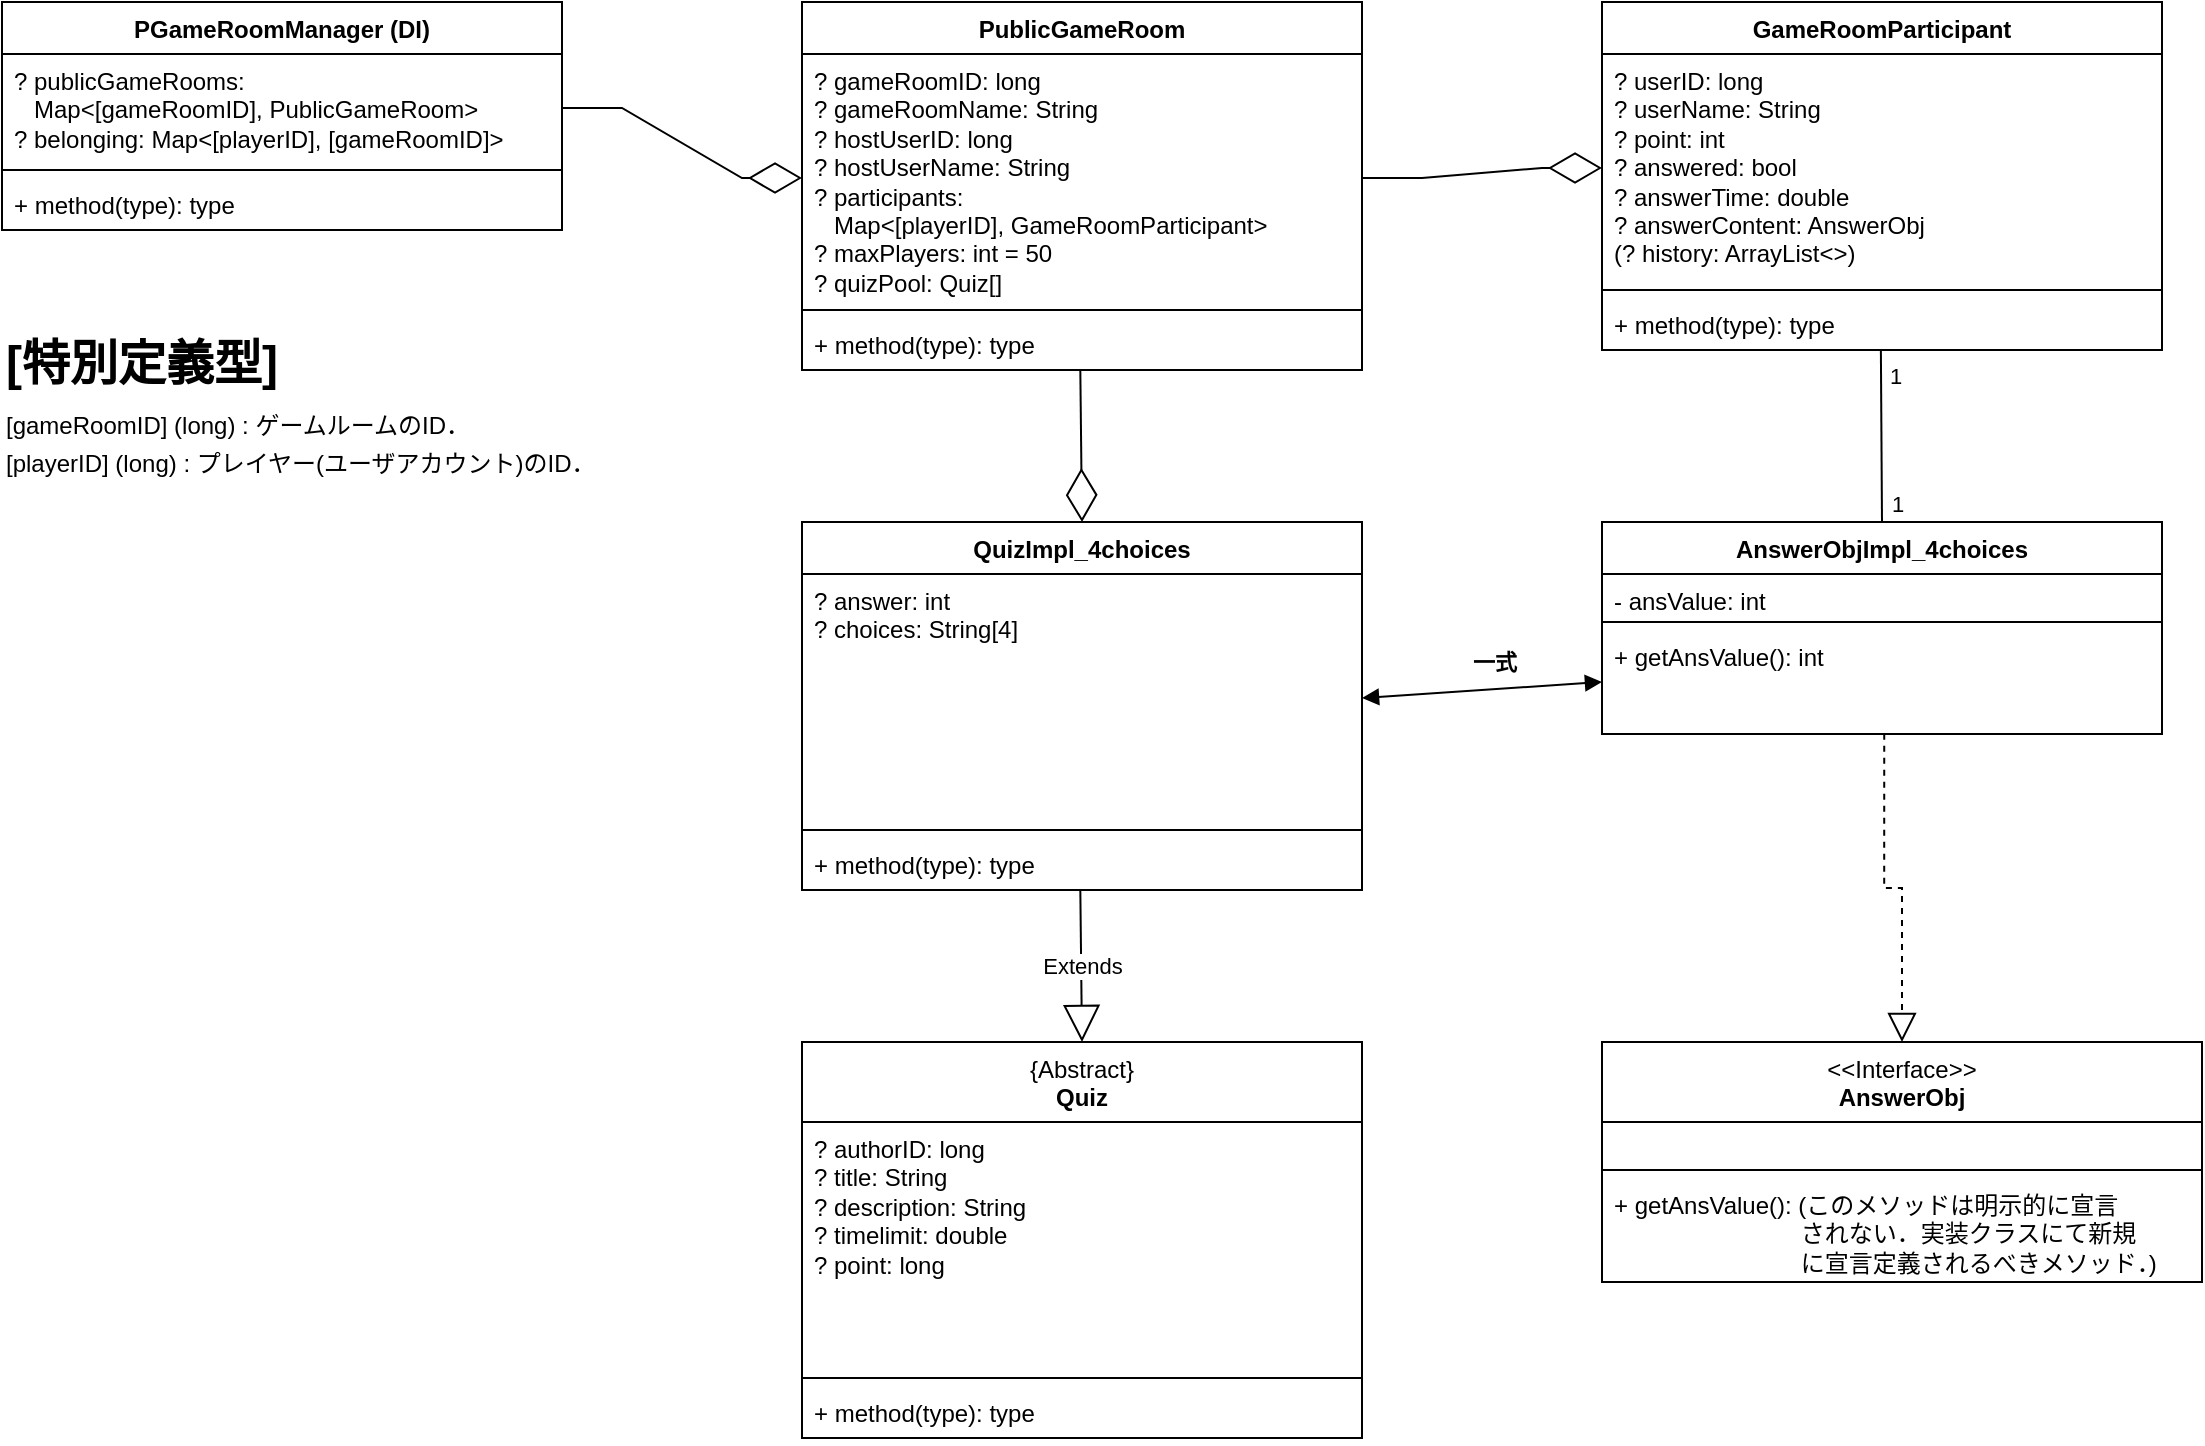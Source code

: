 <mxfile version="25.0.2">
  <diagram id="R2lEEEUBdFMjLlhIrx00" name="Page-1">
    <mxGraphModel dx="1202" dy="696" grid="1" gridSize="10" guides="1" tooltips="1" connect="1" arrows="1" fold="1" page="1" pageScale="1" pageWidth="850" pageHeight="1100" math="0" shadow="0" extFonts="Permanent Marker^https://fonts.googleapis.com/css?family=Permanent+Marker">
      <root>
        <mxCell id="0" />
        <mxCell id="1" parent="0" />
        <mxCell id="P38OSJ2cjVZlPIJOjbsQ-1" value="PGameRoomManager (DI)" style="swimlane;fontStyle=1;align=center;verticalAlign=top;childLayout=stackLayout;horizontal=1;startSize=26;horizontalStack=0;resizeParent=1;resizeParentMax=0;resizeLast=0;collapsible=1;marginBottom=0;whiteSpace=wrap;html=1;" parent="1" vertex="1">
          <mxGeometry x="40" y="40" width="280" height="114" as="geometry" />
        </mxCell>
        <mxCell id="P38OSJ2cjVZlPIJOjbsQ-2" value="? publicGameRooms:&amp;nbsp;&lt;div&gt;&amp;nbsp; &amp;nbsp;Map&amp;lt;[gameRoomID], PublicGameRoom&amp;gt;&lt;div&gt;? belonging: Map&amp;lt;[playerID], [gameRoomID]&amp;gt;&lt;/div&gt;&lt;/div&gt;" style="text;strokeColor=none;fillColor=none;align=left;verticalAlign=top;spacingLeft=4;spacingRight=4;overflow=hidden;rotatable=0;points=[[0,0.5],[1,0.5]];portConstraint=eastwest;whiteSpace=wrap;html=1;" parent="P38OSJ2cjVZlPIJOjbsQ-1" vertex="1">
          <mxGeometry y="26" width="280" height="54" as="geometry" />
        </mxCell>
        <mxCell id="P38OSJ2cjVZlPIJOjbsQ-3" value="" style="line;strokeWidth=1;fillColor=none;align=left;verticalAlign=middle;spacingTop=-1;spacingLeft=3;spacingRight=3;rotatable=0;labelPosition=right;points=[];portConstraint=eastwest;strokeColor=inherit;" parent="P38OSJ2cjVZlPIJOjbsQ-1" vertex="1">
          <mxGeometry y="80" width="280" height="8" as="geometry" />
        </mxCell>
        <mxCell id="P38OSJ2cjVZlPIJOjbsQ-4" value="+ method(type): type" style="text;strokeColor=none;fillColor=none;align=left;verticalAlign=top;spacingLeft=4;spacingRight=4;overflow=hidden;rotatable=0;points=[[0,0.5],[1,0.5]];portConstraint=eastwest;whiteSpace=wrap;html=1;" parent="P38OSJ2cjVZlPIJOjbsQ-1" vertex="1">
          <mxGeometry y="88" width="280" height="26" as="geometry" />
        </mxCell>
        <mxCell id="P38OSJ2cjVZlPIJOjbsQ-5" value="PublicGameRoom" style="swimlane;fontStyle=1;align=center;verticalAlign=top;childLayout=stackLayout;horizontal=1;startSize=26;horizontalStack=0;resizeParent=1;resizeParentMax=0;resizeLast=0;collapsible=1;marginBottom=0;whiteSpace=wrap;html=1;" parent="1" vertex="1">
          <mxGeometry x="440" y="40" width="280" height="184" as="geometry" />
        </mxCell>
        <mxCell id="P38OSJ2cjVZlPIJOjbsQ-6" value="? gameRoomID: long&lt;br&gt;? gameRoomName: String&lt;br&gt;? hostUserID: long&lt;div&gt;? hostUserName: String&lt;br&gt;? participants:&amp;nbsp;&lt;div&gt;&amp;nbsp; &amp;nbsp;Map&amp;lt;[playerID], GameRoomParticipant&amp;gt;&lt;br&gt;? maxPlayers: int = 50&lt;div&gt;? quizPool: Quiz[]&lt;br&gt;&lt;/div&gt;&lt;div&gt;…&lt;/div&gt;&lt;/div&gt;&lt;/div&gt;" style="text;strokeColor=none;fillColor=none;align=left;verticalAlign=top;spacingLeft=4;spacingRight=4;overflow=hidden;rotatable=0;points=[[0,0.5],[1,0.5]];portConstraint=eastwest;whiteSpace=wrap;html=1;" parent="P38OSJ2cjVZlPIJOjbsQ-5" vertex="1">
          <mxGeometry y="26" width="280" height="124" as="geometry" />
        </mxCell>
        <mxCell id="P38OSJ2cjVZlPIJOjbsQ-7" value="" style="line;strokeWidth=1;fillColor=none;align=left;verticalAlign=middle;spacingTop=-1;spacingLeft=3;spacingRight=3;rotatable=0;labelPosition=right;points=[];portConstraint=eastwest;strokeColor=inherit;" parent="P38OSJ2cjVZlPIJOjbsQ-5" vertex="1">
          <mxGeometry y="150" width="280" height="8" as="geometry" />
        </mxCell>
        <mxCell id="P38OSJ2cjVZlPIJOjbsQ-8" value="+ method(type): type" style="text;strokeColor=none;fillColor=none;align=left;verticalAlign=top;spacingLeft=4;spacingRight=4;overflow=hidden;rotatable=0;points=[[0,0.5],[1,0.5]];portConstraint=eastwest;whiteSpace=wrap;html=1;" parent="P38OSJ2cjVZlPIJOjbsQ-5" vertex="1">
          <mxGeometry y="158" width="280" height="26" as="geometry" />
        </mxCell>
        <mxCell id="P38OSJ2cjVZlPIJOjbsQ-9" value="" style="endArrow=diamondThin;endFill=0;endSize=24;html=1;rounded=0;exitX=1;exitY=0.5;exitDx=0;exitDy=0;entryX=0;entryY=0.5;entryDx=0;entryDy=0;edgeStyle=entityRelationEdgeStyle;elbow=vertical;" parent="1" source="P38OSJ2cjVZlPIJOjbsQ-2" target="P38OSJ2cjVZlPIJOjbsQ-6" edge="1">
          <mxGeometry width="160" relative="1" as="geometry">
            <mxPoint x="160" y="190" as="sourcePoint" />
            <mxPoint x="320" y="190" as="targetPoint" />
          </mxGeometry>
        </mxCell>
        <mxCell id="P38OSJ2cjVZlPIJOjbsQ-10" value="GameRoomParticipant" style="swimlane;fontStyle=1;align=center;verticalAlign=top;childLayout=stackLayout;horizontal=1;startSize=26;horizontalStack=0;resizeParent=1;resizeParentMax=0;resizeLast=0;collapsible=1;marginBottom=0;whiteSpace=wrap;html=1;" parent="1" vertex="1">
          <mxGeometry x="840" y="40" width="280" height="174" as="geometry" />
        </mxCell>
        <mxCell id="P38OSJ2cjVZlPIJOjbsQ-11" value="? userID: long&lt;div&gt;? userName: String&lt;/div&gt;&lt;div&gt;? point: int&lt;/div&gt;&lt;div&gt;? answered: bool&lt;/div&gt;&lt;div&gt;? answerTime: double&lt;/div&gt;&lt;div&gt;? answerContent: AnswerObj&lt;/div&gt;&lt;div&gt;(? history: ArrayList&amp;lt;&amp;gt;)&lt;/div&gt;&lt;div&gt;&lt;br&gt;&lt;/div&gt;" style="text;strokeColor=none;fillColor=none;align=left;verticalAlign=top;spacingLeft=4;spacingRight=4;overflow=hidden;rotatable=0;points=[[0,0.5],[1,0.5]];portConstraint=eastwest;whiteSpace=wrap;html=1;" parent="P38OSJ2cjVZlPIJOjbsQ-10" vertex="1">
          <mxGeometry y="26" width="280" height="114" as="geometry" />
        </mxCell>
        <mxCell id="P38OSJ2cjVZlPIJOjbsQ-12" value="" style="line;strokeWidth=1;fillColor=none;align=left;verticalAlign=middle;spacingTop=-1;spacingLeft=3;spacingRight=3;rotatable=0;labelPosition=right;points=[];portConstraint=eastwest;strokeColor=inherit;" parent="P38OSJ2cjVZlPIJOjbsQ-10" vertex="1">
          <mxGeometry y="140" width="280" height="8" as="geometry" />
        </mxCell>
        <mxCell id="P38OSJ2cjVZlPIJOjbsQ-13" value="+ method(type): type" style="text;strokeColor=none;fillColor=none;align=left;verticalAlign=top;spacingLeft=4;spacingRight=4;overflow=hidden;rotatable=0;points=[[0,0.5],[1,0.5]];portConstraint=eastwest;whiteSpace=wrap;html=1;" parent="P38OSJ2cjVZlPIJOjbsQ-10" vertex="1">
          <mxGeometry y="148" width="280" height="26" as="geometry" />
        </mxCell>
        <mxCell id="P38OSJ2cjVZlPIJOjbsQ-14" value="" style="endArrow=diamondThin;endFill=0;endSize=24;html=1;rounded=0;exitX=1;exitY=0.5;exitDx=0;exitDy=0;entryX=0;entryY=0.5;entryDx=0;entryDy=0;edgeStyle=entityRelationEdgeStyle;" parent="1" source="P38OSJ2cjVZlPIJOjbsQ-6" target="P38OSJ2cjVZlPIJOjbsQ-11" edge="1">
          <mxGeometry width="160" relative="1" as="geometry">
            <mxPoint x="721" y="114" as="sourcePoint" />
            <mxPoint x="840" y="110" as="targetPoint" />
          </mxGeometry>
        </mxCell>
        <mxCell id="mn5NOHn23sW6js578f2l-1" value="QuizImpl_4choices" style="swimlane;fontStyle=1;align=center;verticalAlign=top;childLayout=stackLayout;horizontal=1;startSize=26;horizontalStack=0;resizeParent=1;resizeParentMax=0;resizeLast=0;collapsible=1;marginBottom=0;whiteSpace=wrap;html=1;" parent="1" vertex="1">
          <mxGeometry x="440" y="300" width="280" height="184" as="geometry" />
        </mxCell>
        <mxCell id="mn5NOHn23sW6js578f2l-2" value="? answer: int&lt;div&gt;? choices: String[4]&amp;nbsp;&lt;/div&gt;" style="text;strokeColor=none;fillColor=none;align=left;verticalAlign=top;spacingLeft=4;spacingRight=4;overflow=hidden;rotatable=0;points=[[0,0.5],[1,0.5]];portConstraint=eastwest;whiteSpace=wrap;html=1;" parent="mn5NOHn23sW6js578f2l-1" vertex="1">
          <mxGeometry y="26" width="280" height="124" as="geometry" />
        </mxCell>
        <mxCell id="mn5NOHn23sW6js578f2l-3" value="" style="line;strokeWidth=1;fillColor=none;align=left;verticalAlign=middle;spacingTop=-1;spacingLeft=3;spacingRight=3;rotatable=0;labelPosition=right;points=[];portConstraint=eastwest;strokeColor=inherit;" parent="mn5NOHn23sW6js578f2l-1" vertex="1">
          <mxGeometry y="150" width="280" height="8" as="geometry" />
        </mxCell>
        <mxCell id="mn5NOHn23sW6js578f2l-4" value="+ method(type): type" style="text;strokeColor=none;fillColor=none;align=left;verticalAlign=top;spacingLeft=4;spacingRight=4;overflow=hidden;rotatable=0;points=[[0,0.5],[1,0.5]];portConstraint=eastwest;whiteSpace=wrap;html=1;" parent="mn5NOHn23sW6js578f2l-1" vertex="1">
          <mxGeometry y="158" width="280" height="26" as="geometry" />
        </mxCell>
        <mxCell id="mn5NOHn23sW6js578f2l-5" value="&lt;div&gt;&lt;span style=&quot;font-weight: normal;&quot;&gt;{Abstract}&lt;/span&gt;&lt;/div&gt;Quiz" style="swimlane;fontStyle=1;align=center;verticalAlign=top;childLayout=stackLayout;horizontal=1;startSize=40;horizontalStack=0;resizeParent=1;resizeParentMax=0;resizeLast=0;collapsible=1;marginBottom=0;whiteSpace=wrap;html=1;" parent="1" vertex="1">
          <mxGeometry x="440" y="560" width="280" height="198" as="geometry" />
        </mxCell>
        <mxCell id="mn5NOHn23sW6js578f2l-6" value="&lt;div&gt;? authorID: long&lt;br&gt;&lt;/div&gt;? title: String&lt;div&gt;? description: String&lt;/div&gt;&lt;div&gt;? timelimit: double&lt;/div&gt;&lt;div&gt;? point: long&lt;/div&gt;&lt;div&gt;&lt;br&gt;&lt;/div&gt;" style="text;strokeColor=none;fillColor=none;align=left;verticalAlign=top;spacingLeft=4;spacingRight=4;overflow=hidden;rotatable=0;points=[[0,0.5],[1,0.5]];portConstraint=eastwest;whiteSpace=wrap;html=1;" parent="mn5NOHn23sW6js578f2l-5" vertex="1">
          <mxGeometry y="40" width="280" height="124" as="geometry" />
        </mxCell>
        <mxCell id="mn5NOHn23sW6js578f2l-7" value="" style="line;strokeWidth=1;fillColor=none;align=left;verticalAlign=middle;spacingTop=-1;spacingLeft=3;spacingRight=3;rotatable=0;labelPosition=right;points=[];portConstraint=eastwest;strokeColor=inherit;" parent="mn5NOHn23sW6js578f2l-5" vertex="1">
          <mxGeometry y="164" width="280" height="8" as="geometry" />
        </mxCell>
        <mxCell id="mn5NOHn23sW6js578f2l-8" value="+ method(type): type" style="text;strokeColor=none;fillColor=none;align=left;verticalAlign=top;spacingLeft=4;spacingRight=4;overflow=hidden;rotatable=0;points=[[0,0.5],[1,0.5]];portConstraint=eastwest;whiteSpace=wrap;html=1;" parent="mn5NOHn23sW6js578f2l-5" vertex="1">
          <mxGeometry y="172" width="280" height="26" as="geometry" />
        </mxCell>
        <mxCell id="mn5NOHn23sW6js578f2l-9" value="" style="endArrow=diamondThin;endFill=0;endSize=24;html=1;rounded=0;entryX=0.5;entryY=0;entryDx=0;entryDy=0;elbow=vertical;exitX=0.497;exitY=1.005;exitDx=0;exitDy=0;exitPerimeter=0;" parent="1" source="P38OSJ2cjVZlPIJOjbsQ-8" target="mn5NOHn23sW6js578f2l-1" edge="1">
          <mxGeometry width="160" relative="1" as="geometry">
            <mxPoint x="550" y="300" as="sourcePoint" />
            <mxPoint x="430" y="188" as="targetPoint" />
          </mxGeometry>
        </mxCell>
        <mxCell id="mn5NOHn23sW6js578f2l-10" value="Extends" style="endArrow=block;endSize=16;endFill=0;html=1;rounded=0;entryX=0.5;entryY=0;entryDx=0;entryDy=0;exitX=0.497;exitY=0.997;exitDx=0;exitDy=0;exitPerimeter=0;" parent="1" source="mn5NOHn23sW6js578f2l-4" target="mn5NOHn23sW6js578f2l-5" edge="1">
          <mxGeometry width="160" relative="1" as="geometry">
            <mxPoint x="580" y="500" as="sourcePoint" />
            <mxPoint x="660" y="420" as="targetPoint" />
          </mxGeometry>
        </mxCell>
        <mxCell id="Cd2iuIT0PsJbUTdYUt0L-1" value="&lt;h1 style=&quot;margin-top: 0px;&quot;&gt;[特別定義型]&lt;/h1&gt;&lt;p style=&quot;line-height: 0%;&quot;&gt;[gameRoomID] (long) : ゲームルームのID．&lt;/p&gt;&lt;p&gt;[playerID] (long) : プレイヤー(ユーザアカウント)のID．&lt;/p&gt;" style="text;html=1;whiteSpace=wrap;overflow=hidden;rounded=0;" vertex="1" parent="1">
          <mxGeometry x="40" y="200" width="320" height="120" as="geometry" />
        </mxCell>
        <mxCell id="Cd2iuIT0PsJbUTdYUt0L-2" value="&lt;div&gt;&lt;span style=&quot;font-weight: 400;&quot;&gt;&amp;lt;&amp;lt;Interface&amp;gt;&amp;gt;&lt;/span&gt;&lt;/div&gt;AnswerObj" style="swimlane;fontStyle=1;align=center;verticalAlign=top;childLayout=stackLayout;horizontal=1;startSize=40;horizontalStack=0;resizeParent=1;resizeParentMax=0;resizeLast=0;collapsible=1;marginBottom=0;whiteSpace=wrap;html=1;" vertex="1" parent="1">
          <mxGeometry x="840" y="560" width="300" height="120" as="geometry" />
        </mxCell>
        <mxCell id="Cd2iuIT0PsJbUTdYUt0L-3" value="&lt;div&gt;&amp;nbsp;&lt;/div&gt;" style="text;strokeColor=none;fillColor=none;align=left;verticalAlign=top;spacingLeft=4;spacingRight=4;overflow=hidden;rotatable=0;points=[[0,0.5],[1,0.5]];portConstraint=eastwest;whiteSpace=wrap;html=1;" vertex="1" parent="Cd2iuIT0PsJbUTdYUt0L-2">
          <mxGeometry y="40" width="300" height="20" as="geometry" />
        </mxCell>
        <mxCell id="Cd2iuIT0PsJbUTdYUt0L-4" value="" style="line;strokeWidth=1;fillColor=none;align=left;verticalAlign=middle;spacingTop=-1;spacingLeft=3;spacingRight=3;rotatable=0;labelPosition=right;points=[];portConstraint=eastwest;strokeColor=inherit;" vertex="1" parent="Cd2iuIT0PsJbUTdYUt0L-2">
          <mxGeometry y="60" width="300" height="8" as="geometry" />
        </mxCell>
        <mxCell id="Cd2iuIT0PsJbUTdYUt0L-5" value="+ getAnsValue(): (このメソッドは明示的に宣言&lt;div&gt;&lt;span style=&quot;white-space: pre;&quot;&gt;&#x9;&lt;/span&gt;&lt;span style=&quot;white-space: pre;&quot;&gt;&#x9;&lt;/span&gt;&lt;span style=&quot;white-space: pre;&quot;&gt;&#x9;&lt;/span&gt;&amp;nbsp; &amp;nbsp; され&lt;span style=&quot;background-color: initial;&quot;&gt;ない．実装クラスにて新規&lt;/span&gt;&lt;/div&gt;&lt;div&gt;&lt;span style=&quot;background-color: initial;&quot;&gt;&lt;span style=&quot;white-space: pre;&quot;&gt;&#x9;&lt;/span&gt;&lt;span style=&quot;white-space: pre;&quot;&gt;&#x9;&lt;/span&gt;&lt;span style=&quot;white-space: pre;&quot;&gt;&#x9;&lt;/span&gt;&amp;nbsp; &amp;nbsp; に宣言&lt;/span&gt;&lt;span style=&quot;background-color: initial;&quot;&gt;定義されるべきメソッド．)&lt;/span&gt;&lt;/div&gt;" style="text;strokeColor=none;fillColor=none;align=left;verticalAlign=top;spacingLeft=4;spacingRight=4;overflow=hidden;rotatable=0;points=[[0,0.5],[1,0.5]];portConstraint=eastwest;whiteSpace=wrap;html=1;" vertex="1" parent="Cd2iuIT0PsJbUTdYUt0L-2">
          <mxGeometry y="68" width="300" height="52" as="geometry" />
        </mxCell>
        <mxCell id="Cd2iuIT0PsJbUTdYUt0L-6" value="&lt;div&gt;&lt;span style=&quot;background-color: initial;&quot;&gt;AnswerObjImpl_4choices&lt;/span&gt;&lt;br&gt;&lt;/div&gt;" style="swimlane;fontStyle=1;align=center;verticalAlign=top;childLayout=stackLayout;horizontal=1;startSize=26;horizontalStack=0;resizeParent=1;resizeParentMax=0;resizeLast=0;collapsible=1;marginBottom=0;whiteSpace=wrap;html=1;" vertex="1" parent="1">
          <mxGeometry x="840" y="300" width="280" height="106" as="geometry" />
        </mxCell>
        <mxCell id="Cd2iuIT0PsJbUTdYUt0L-7" value="&lt;div&gt;- ansValue: int&lt;/div&gt;" style="text;strokeColor=none;fillColor=none;align=left;verticalAlign=top;spacingLeft=4;spacingRight=4;overflow=hidden;rotatable=0;points=[[0,0.5],[1,0.5]];portConstraint=eastwest;whiteSpace=wrap;html=1;" vertex="1" parent="Cd2iuIT0PsJbUTdYUt0L-6">
          <mxGeometry y="26" width="280" height="20" as="geometry" />
        </mxCell>
        <mxCell id="Cd2iuIT0PsJbUTdYUt0L-8" value="" style="line;strokeWidth=1;fillColor=none;align=left;verticalAlign=middle;spacingTop=-1;spacingLeft=3;spacingRight=3;rotatable=0;labelPosition=right;points=[];portConstraint=eastwest;strokeColor=inherit;" vertex="1" parent="Cd2iuIT0PsJbUTdYUt0L-6">
          <mxGeometry y="46" width="280" height="8" as="geometry" />
        </mxCell>
        <mxCell id="Cd2iuIT0PsJbUTdYUt0L-9" value="+ getAnsValue(): int" style="text;strokeColor=none;fillColor=none;align=left;verticalAlign=top;spacingLeft=4;spacingRight=4;overflow=hidden;rotatable=0;points=[[0,0.5],[1,0.5]];portConstraint=eastwest;whiteSpace=wrap;html=1;" vertex="1" parent="Cd2iuIT0PsJbUTdYUt0L-6">
          <mxGeometry y="54" width="280" height="52" as="geometry" />
        </mxCell>
        <mxCell id="Cd2iuIT0PsJbUTdYUt0L-11" value="" style="endArrow=block;dashed=1;endFill=0;endSize=12;html=1;rounded=0;entryX=0.5;entryY=0;entryDx=0;entryDy=0;exitX=0.504;exitY=0.997;exitDx=0;exitDy=0;exitPerimeter=0;edgeStyle=orthogonalEdgeStyle;" edge="1" parent="1" source="Cd2iuIT0PsJbUTdYUt0L-9" target="Cd2iuIT0PsJbUTdYUt0L-2">
          <mxGeometry width="160" relative="1" as="geometry">
            <mxPoint x="850" y="460" as="sourcePoint" />
            <mxPoint x="990" y="520" as="targetPoint" />
          </mxGeometry>
        </mxCell>
        <mxCell id="Cd2iuIT0PsJbUTdYUt0L-13" value="" style="endArrow=block;startArrow=block;endFill=1;startFill=1;html=1;rounded=0;exitX=1;exitY=0.5;exitDx=0;exitDy=0;entryX=0;entryY=0.5;entryDx=0;entryDy=0;" edge="1" parent="1" source="mn5NOHn23sW6js578f2l-2" target="Cd2iuIT0PsJbUTdYUt0L-9">
          <mxGeometry width="160" relative="1" as="geometry">
            <mxPoint x="850" y="280" as="sourcePoint" />
            <mxPoint x="1010" y="280" as="targetPoint" />
          </mxGeometry>
        </mxCell>
        <mxCell id="Cd2iuIT0PsJbUTdYUt0L-14" value="一式" style="edgeLabel;html=1;align=center;verticalAlign=middle;resizable=0;points=[];fontStyle=1" vertex="1" connectable="0" parent="Cd2iuIT0PsJbUTdYUt0L-13">
          <mxGeometry x="0.095" relative="1" as="geometry">
            <mxPoint y="-14" as="offset" />
          </mxGeometry>
        </mxCell>
        <mxCell id="Cd2iuIT0PsJbUTdYUt0L-15" value="" style="endArrow=none;html=1;rounded=0;exitX=0.498;exitY=1;exitDx=0;exitDy=0;exitPerimeter=0;entryX=0.5;entryY=0;entryDx=0;entryDy=0;" edge="1" parent="1" source="P38OSJ2cjVZlPIJOjbsQ-13" target="Cd2iuIT0PsJbUTdYUt0L-6">
          <mxGeometry relative="1" as="geometry">
            <mxPoint x="870" y="259.64" as="sourcePoint" />
            <mxPoint x="1030" y="259.64" as="targetPoint" />
          </mxGeometry>
        </mxCell>
        <mxCell id="Cd2iuIT0PsJbUTdYUt0L-16" value="&amp;nbsp;1" style="edgeLabel;resizable=0;html=1;align=left;verticalAlign=top;" connectable="0" vertex="1" parent="Cd2iuIT0PsJbUTdYUt0L-15">
          <mxGeometry x="-1" relative="1" as="geometry" />
        </mxCell>
        <mxCell id="Cd2iuIT0PsJbUTdYUt0L-17" value="&amp;nbsp;1" style="edgeLabel;resizable=0;html=1;align=left;verticalAlign=bottom;" connectable="0" vertex="1" parent="Cd2iuIT0PsJbUTdYUt0L-15">
          <mxGeometry x="1" relative="1" as="geometry" />
        </mxCell>
      </root>
    </mxGraphModel>
  </diagram>
</mxfile>
